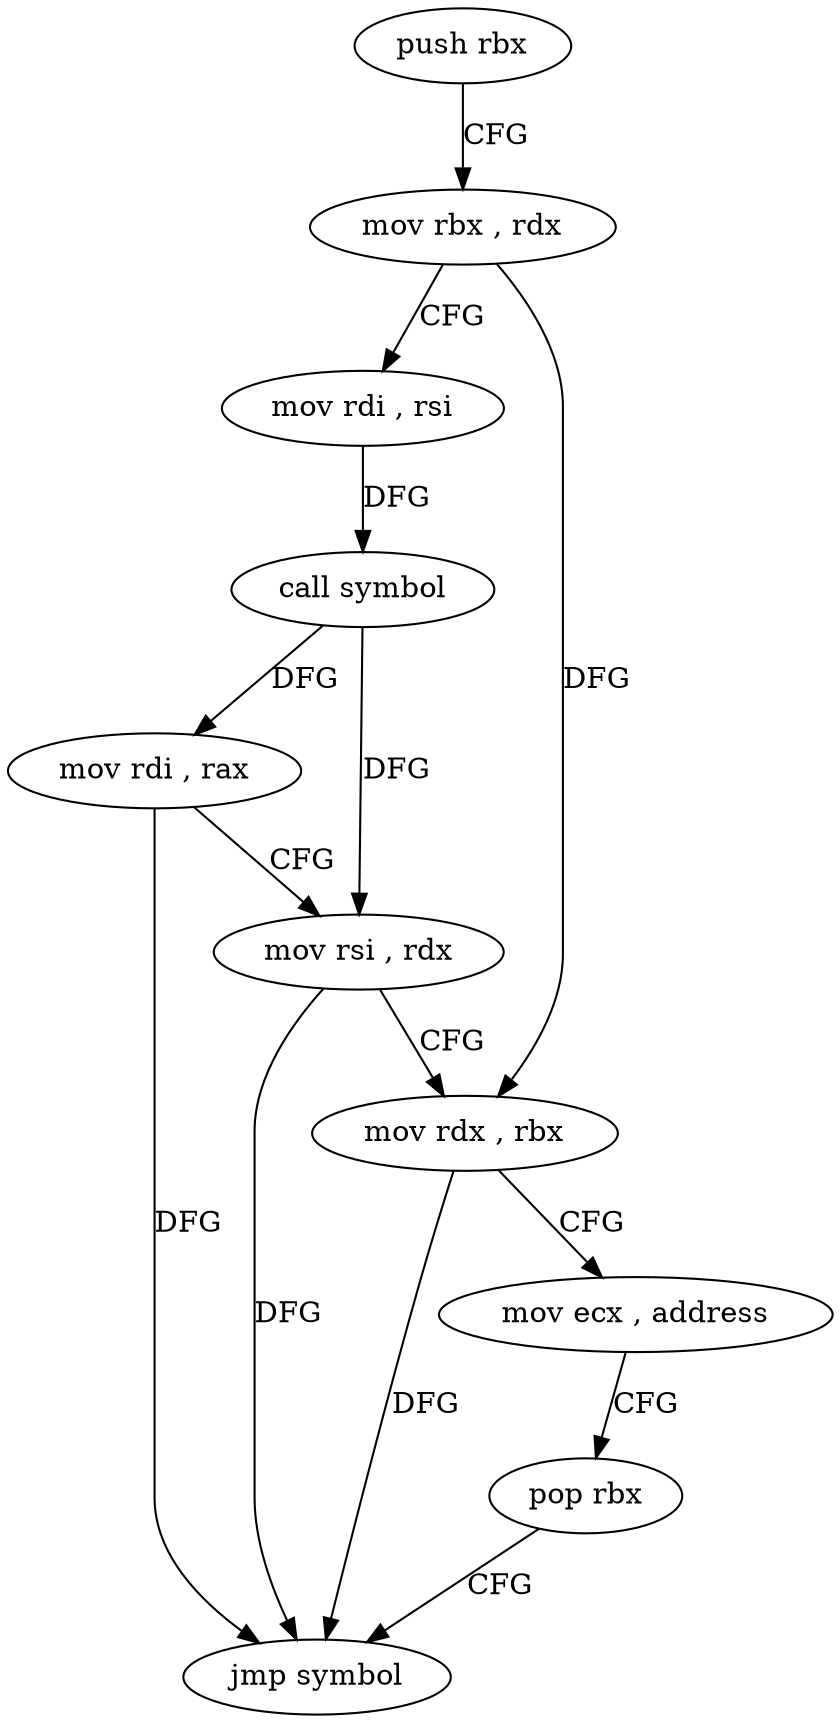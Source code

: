 digraph "func" {
"4211344" [label = "push rbx" ]
"4211345" [label = "mov rbx , rdx" ]
"4211348" [label = "mov rdi , rsi" ]
"4211351" [label = "call symbol" ]
"4211356" [label = "mov rdi , rax" ]
"4211359" [label = "mov rsi , rdx" ]
"4211362" [label = "mov rdx , rbx" ]
"4211365" [label = "mov ecx , address" ]
"4211370" [label = "pop rbx" ]
"4211371" [label = "jmp symbol" ]
"4211344" -> "4211345" [ label = "CFG" ]
"4211345" -> "4211348" [ label = "CFG" ]
"4211345" -> "4211362" [ label = "DFG" ]
"4211348" -> "4211351" [ label = "DFG" ]
"4211351" -> "4211356" [ label = "DFG" ]
"4211351" -> "4211359" [ label = "DFG" ]
"4211356" -> "4211359" [ label = "CFG" ]
"4211356" -> "4211371" [ label = "DFG" ]
"4211359" -> "4211362" [ label = "CFG" ]
"4211359" -> "4211371" [ label = "DFG" ]
"4211362" -> "4211365" [ label = "CFG" ]
"4211362" -> "4211371" [ label = "DFG" ]
"4211365" -> "4211370" [ label = "CFG" ]
"4211370" -> "4211371" [ label = "CFG" ]
}
